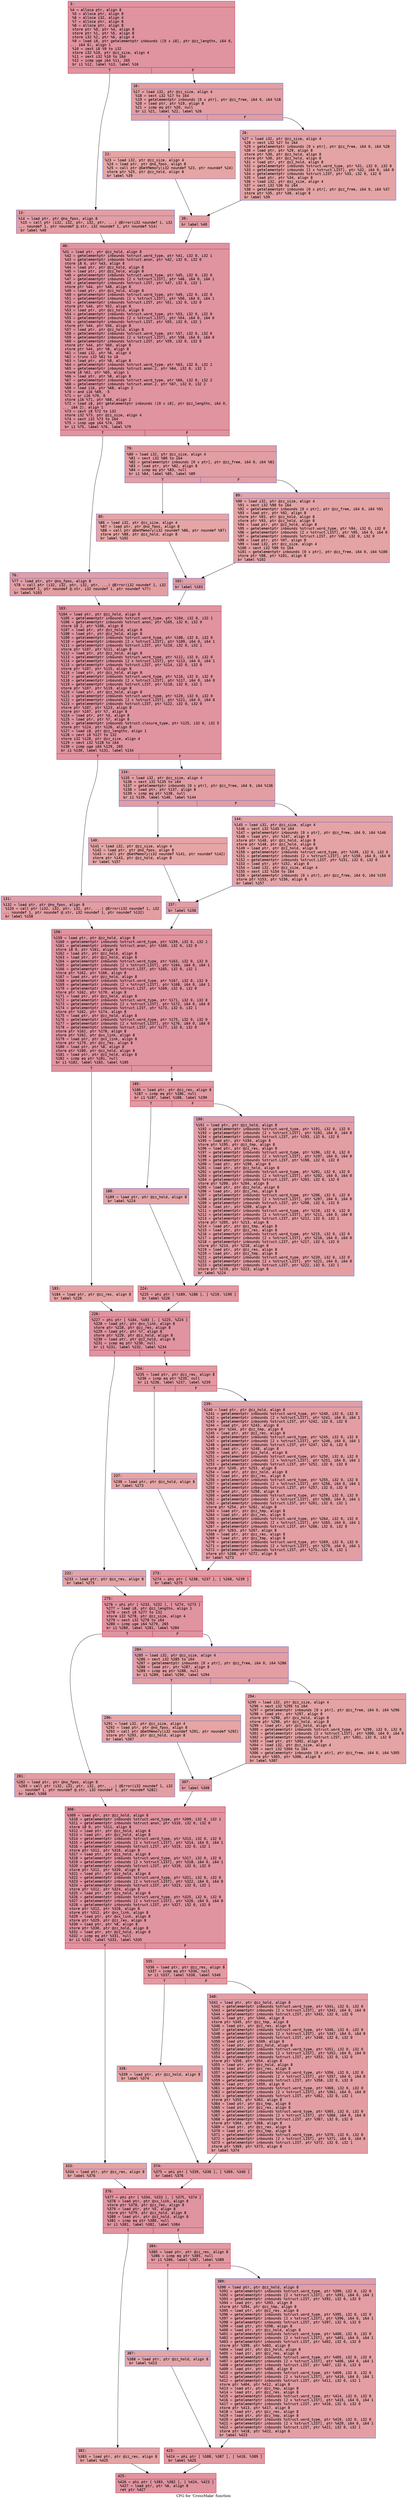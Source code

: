 digraph "CFG for 'CrossMake' function" {
	label="CFG for 'CrossMake' function";

	Node0x600001ffe440 [shape=record,color="#b70d28ff", style=filled, fillcolor="#b70d2870" fontname="Courier",label="{3:\l|  %4 = alloca ptr, align 8\l  %5 = alloca ptr, align 8\l  %6 = alloca i32, align 4\l  %7 = alloca ptr, align 8\l  %8 = alloca ptr, align 8\l  store ptr %0, ptr %4, align 8\l  store ptr %1, ptr %5, align 8\l  store i32 %2, ptr %6, align 4\l  %9 = load i8, ptr getelementptr inbounds ([0 x i8], ptr @zz_lengths, i64 0,\l... i64 6), align 1\l  %10 = zext i8 %9 to i32\l  store i32 %10, ptr @zz_size, align 4\l  %11 = sext i32 %10 to i64\l  %12 = icmp uge i64 %11, 265\l  br i1 %12, label %13, label %16\l|{<s0>T|<s1>F}}"];
	Node0x600001ffe440:s0 -> Node0x600001ffe5d0[tooltip="3 -> 13\nProbability 50.00%" ];
	Node0x600001ffe440:s1 -> Node0x600001ffe620[tooltip="3 -> 16\nProbability 50.00%" ];
	Node0x600001ffe5d0 [shape=record,color="#3d50c3ff", style=filled, fillcolor="#be242e70" fontname="Courier",label="{13:\l|  %14 = load ptr, ptr @no_fpos, align 8\l  %15 = call ptr (i32, i32, ptr, i32, ptr, ...) @Error(i32 noundef 1, i32\l... noundef 1, ptr noundef @.str, i32 noundef 1, ptr noundef %14)\l  br label %40\l}"];
	Node0x600001ffe5d0 -> Node0x600001ffe760[tooltip="13 -> 40\nProbability 100.00%" ];
	Node0x600001ffe620 [shape=record,color="#3d50c3ff", style=filled, fillcolor="#be242e70" fontname="Courier",label="{16:\l|  %17 = load i32, ptr @zz_size, align 4\l  %18 = sext i32 %17 to i64\l  %19 = getelementptr inbounds [0 x ptr], ptr @zz_free, i64 0, i64 %18\l  %20 = load ptr, ptr %19, align 8\l  %21 = icmp eq ptr %20, null\l  br i1 %21, label %22, label %26\l|{<s0>T|<s1>F}}"];
	Node0x600001ffe620:s0 -> Node0x600001ffe670[tooltip="16 -> 22\nProbability 37.50%" ];
	Node0x600001ffe620:s1 -> Node0x600001ffe6c0[tooltip="16 -> 26\nProbability 62.50%" ];
	Node0x600001ffe670 [shape=record,color="#3d50c3ff", style=filled, fillcolor="#c5333470" fontname="Courier",label="{22:\l|  %23 = load i32, ptr @zz_size, align 4\l  %24 = load ptr, ptr @no_fpos, align 8\l  %25 = call ptr @GetMemory(i32 noundef %23, ptr noundef %24)\l  store ptr %25, ptr @zz_hold, align 8\l  br label %39\l}"];
	Node0x600001ffe670 -> Node0x600001ffe710[tooltip="22 -> 39\nProbability 100.00%" ];
	Node0x600001ffe6c0 [shape=record,color="#3d50c3ff", style=filled, fillcolor="#c32e3170" fontname="Courier",label="{26:\l|  %27 = load i32, ptr @zz_size, align 4\l  %28 = sext i32 %27 to i64\l  %29 = getelementptr inbounds [0 x ptr], ptr @zz_free, i64 0, i64 %28\l  %30 = load ptr, ptr %29, align 8\l  store ptr %30, ptr @zz_hold, align 8\l  store ptr %30, ptr @zz_hold, align 8\l  %31 = load ptr, ptr @zz_hold, align 8\l  %32 = getelementptr inbounds %struct.word_type, ptr %31, i32 0, i32 0\l  %33 = getelementptr inbounds [2 x %struct.LIST], ptr %32, i64 0, i64 0\l  %34 = getelementptr inbounds %struct.LIST, ptr %33, i32 0, i32 0\l  %35 = load ptr, ptr %34, align 8\l  %36 = load i32, ptr @zz_size, align 4\l  %37 = sext i32 %36 to i64\l  %38 = getelementptr inbounds [0 x ptr], ptr @zz_free, i64 0, i64 %37\l  store ptr %35, ptr %38, align 8\l  br label %39\l}"];
	Node0x600001ffe6c0 -> Node0x600001ffe710[tooltip="26 -> 39\nProbability 100.00%" ];
	Node0x600001ffe710 [shape=record,color="#3d50c3ff", style=filled, fillcolor="#be242e70" fontname="Courier",label="{39:\l|  br label %40\l}"];
	Node0x600001ffe710 -> Node0x600001ffe760[tooltip="39 -> 40\nProbability 100.00%" ];
	Node0x600001ffe760 [shape=record,color="#b70d28ff", style=filled, fillcolor="#b70d2870" fontname="Courier",label="{40:\l|  %41 = load ptr, ptr @zz_hold, align 8\l  %42 = getelementptr inbounds %struct.word_type, ptr %41, i32 0, i32 1\l  %43 = getelementptr inbounds %struct.anon, ptr %42, i32 0, i32 0\l  store i8 6, ptr %43, align 8\l  %44 = load ptr, ptr @zz_hold, align 8\l  %45 = load ptr, ptr @zz_hold, align 8\l  %46 = getelementptr inbounds %struct.word_type, ptr %45, i32 0, i32 0\l  %47 = getelementptr inbounds [2 x %struct.LIST], ptr %46, i64 0, i64 1\l  %48 = getelementptr inbounds %struct.LIST, ptr %47, i32 0, i32 1\l  store ptr %44, ptr %48, align 8\l  %49 = load ptr, ptr @zz_hold, align 8\l  %50 = getelementptr inbounds %struct.word_type, ptr %49, i32 0, i32 0\l  %51 = getelementptr inbounds [2 x %struct.LIST], ptr %50, i64 0, i64 1\l  %52 = getelementptr inbounds %struct.LIST, ptr %51, i32 0, i32 0\l  store ptr %44, ptr %52, align 8\l  %53 = load ptr, ptr @zz_hold, align 8\l  %54 = getelementptr inbounds %struct.word_type, ptr %53, i32 0, i32 0\l  %55 = getelementptr inbounds [2 x %struct.LIST], ptr %54, i64 0, i64 0\l  %56 = getelementptr inbounds %struct.LIST, ptr %55, i32 0, i32 1\l  store ptr %44, ptr %56, align 8\l  %57 = load ptr, ptr @zz_hold, align 8\l  %58 = getelementptr inbounds %struct.word_type, ptr %57, i32 0, i32 0\l  %59 = getelementptr inbounds [2 x %struct.LIST], ptr %58, i64 0, i64 0\l  %60 = getelementptr inbounds %struct.LIST, ptr %59, i32 0, i32 0\l  store ptr %44, ptr %60, align 8\l  store ptr %44, ptr %8, align 8\l  %61 = load i32, ptr %6, align 4\l  %62 = trunc i32 %61 to i8\l  %63 = load ptr, ptr %8, align 8\l  %64 = getelementptr inbounds %struct.word_type, ptr %63, i32 0, i32 2\l  %65 = getelementptr inbounds %struct.anon.2, ptr %64, i32 0, i32 1\l  store i8 %62, ptr %65, align 1\l  %66 = load ptr, ptr %8, align 8\l  %67 = getelementptr inbounds %struct.word_type, ptr %66, i32 0, i32 2\l  %68 = getelementptr inbounds %struct.anon.2, ptr %67, i32 0, i32 2\l  %69 = load i16, ptr %68, align 2\l  %70 = and i16 %69, -5\l  %71 = or i16 %70, 0\l  store i16 %71, ptr %68, align 2\l  %72 = load i8, ptr getelementptr inbounds ([0 x i8], ptr @zz_lengths, i64 0,\l... i64 2), align 1\l  %73 = zext i8 %72 to i32\l  store i32 %73, ptr @zz_size, align 4\l  %74 = sext i32 %73 to i64\l  %75 = icmp uge i64 %74, 265\l  br i1 %75, label %76, label %79\l|{<s0>T|<s1>F}}"];
	Node0x600001ffe760:s0 -> Node0x600001ffe7b0[tooltip="40 -> 76\nProbability 50.00%" ];
	Node0x600001ffe760:s1 -> Node0x600001ffe800[tooltip="40 -> 79\nProbability 50.00%" ];
	Node0x600001ffe7b0 [shape=record,color="#3d50c3ff", style=filled, fillcolor="#be242e70" fontname="Courier",label="{76:\l|  %77 = load ptr, ptr @no_fpos, align 8\l  %78 = call ptr (i32, i32, ptr, i32, ptr, ...) @Error(i32 noundef 1, i32\l... noundef 1, ptr noundef @.str, i32 noundef 1, ptr noundef %77)\l  br label %103\l}"];
	Node0x600001ffe7b0 -> Node0x600001ffe940[tooltip="76 -> 103\nProbability 100.00%" ];
	Node0x600001ffe800 [shape=record,color="#3d50c3ff", style=filled, fillcolor="#be242e70" fontname="Courier",label="{79:\l|  %80 = load i32, ptr @zz_size, align 4\l  %81 = sext i32 %80 to i64\l  %82 = getelementptr inbounds [0 x ptr], ptr @zz_free, i64 0, i64 %81\l  %83 = load ptr, ptr %82, align 8\l  %84 = icmp eq ptr %83, null\l  br i1 %84, label %85, label %89\l|{<s0>T|<s1>F}}"];
	Node0x600001ffe800:s0 -> Node0x600001ffe850[tooltip="79 -> 85\nProbability 37.50%" ];
	Node0x600001ffe800:s1 -> Node0x600001ffe8a0[tooltip="79 -> 89\nProbability 62.50%" ];
	Node0x600001ffe850 [shape=record,color="#3d50c3ff", style=filled, fillcolor="#c5333470" fontname="Courier",label="{85:\l|  %86 = load i32, ptr @zz_size, align 4\l  %87 = load ptr, ptr @no_fpos, align 8\l  %88 = call ptr @GetMemory(i32 noundef %86, ptr noundef %87)\l  store ptr %88, ptr @zz_hold, align 8\l  br label %102\l}"];
	Node0x600001ffe850 -> Node0x600001ffe8f0[tooltip="85 -> 102\nProbability 100.00%" ];
	Node0x600001ffe8a0 [shape=record,color="#3d50c3ff", style=filled, fillcolor="#c32e3170" fontname="Courier",label="{89:\l|  %90 = load i32, ptr @zz_size, align 4\l  %91 = sext i32 %90 to i64\l  %92 = getelementptr inbounds [0 x ptr], ptr @zz_free, i64 0, i64 %91\l  %93 = load ptr, ptr %92, align 8\l  store ptr %93, ptr @zz_hold, align 8\l  store ptr %93, ptr @zz_hold, align 8\l  %94 = load ptr, ptr @zz_hold, align 8\l  %95 = getelementptr inbounds %struct.word_type, ptr %94, i32 0, i32 0\l  %96 = getelementptr inbounds [2 x %struct.LIST], ptr %95, i64 0, i64 0\l  %97 = getelementptr inbounds %struct.LIST, ptr %96, i32 0, i32 0\l  %98 = load ptr, ptr %97, align 8\l  %99 = load i32, ptr @zz_size, align 4\l  %100 = sext i32 %99 to i64\l  %101 = getelementptr inbounds [0 x ptr], ptr @zz_free, i64 0, i64 %100\l  store ptr %98, ptr %101, align 8\l  br label %102\l}"];
	Node0x600001ffe8a0 -> Node0x600001ffe8f0[tooltip="89 -> 102\nProbability 100.00%" ];
	Node0x600001ffe8f0 [shape=record,color="#3d50c3ff", style=filled, fillcolor="#be242e70" fontname="Courier",label="{102:\l|  br label %103\l}"];
	Node0x600001ffe8f0 -> Node0x600001ffe940[tooltip="102 -> 103\nProbability 100.00%" ];
	Node0x600001ffe940 [shape=record,color="#b70d28ff", style=filled, fillcolor="#b70d2870" fontname="Courier",label="{103:\l|  %104 = load ptr, ptr @zz_hold, align 8\l  %105 = getelementptr inbounds %struct.word_type, ptr %104, i32 0, i32 1\l  %106 = getelementptr inbounds %struct.anon, ptr %105, i32 0, i32 0\l  store i8 2, ptr %106, align 8\l  %107 = load ptr, ptr @zz_hold, align 8\l  %108 = load ptr, ptr @zz_hold, align 8\l  %109 = getelementptr inbounds %struct.word_type, ptr %108, i32 0, i32 0\l  %110 = getelementptr inbounds [2 x %struct.LIST], ptr %109, i64 0, i64 1\l  %111 = getelementptr inbounds %struct.LIST, ptr %110, i32 0, i32 1\l  store ptr %107, ptr %111, align 8\l  %112 = load ptr, ptr @zz_hold, align 8\l  %113 = getelementptr inbounds %struct.word_type, ptr %112, i32 0, i32 0\l  %114 = getelementptr inbounds [2 x %struct.LIST], ptr %113, i64 0, i64 1\l  %115 = getelementptr inbounds %struct.LIST, ptr %114, i32 0, i32 0\l  store ptr %107, ptr %115, align 8\l  %116 = load ptr, ptr @zz_hold, align 8\l  %117 = getelementptr inbounds %struct.word_type, ptr %116, i32 0, i32 0\l  %118 = getelementptr inbounds [2 x %struct.LIST], ptr %117, i64 0, i64 0\l  %119 = getelementptr inbounds %struct.LIST, ptr %118, i32 0, i32 1\l  store ptr %107, ptr %119, align 8\l  %120 = load ptr, ptr @zz_hold, align 8\l  %121 = getelementptr inbounds %struct.word_type, ptr %120, i32 0, i32 0\l  %122 = getelementptr inbounds [2 x %struct.LIST], ptr %121, i64 0, i64 0\l  %123 = getelementptr inbounds %struct.LIST, ptr %122, i32 0, i32 0\l  store ptr %107, ptr %123, align 8\l  store ptr %107, ptr %7, align 8\l  %124 = load ptr, ptr %4, align 8\l  %125 = load ptr, ptr %7, align 8\l  %126 = getelementptr inbounds %struct.closure_type, ptr %125, i32 0, i32 5\l  store ptr %124, ptr %126, align 8\l  %127 = load i8, ptr @zz_lengths, align 1\l  %128 = zext i8 %127 to i32\l  store i32 %128, ptr @zz_size, align 4\l  %129 = sext i32 %128 to i64\l  %130 = icmp uge i64 %129, 265\l  br i1 %130, label %131, label %134\l|{<s0>T|<s1>F}}"];
	Node0x600001ffe940:s0 -> Node0x600001ffe990[tooltip="103 -> 131\nProbability 50.00%" ];
	Node0x600001ffe940:s1 -> Node0x600001ffe9e0[tooltip="103 -> 134\nProbability 50.00%" ];
	Node0x600001ffe990 [shape=record,color="#3d50c3ff", style=filled, fillcolor="#be242e70" fontname="Courier",label="{131:\l|  %132 = load ptr, ptr @no_fpos, align 8\l  %133 = call ptr (i32, i32, ptr, i32, ptr, ...) @Error(i32 noundef 1, i32\l... noundef 1, ptr noundef @.str, i32 noundef 1, ptr noundef %132)\l  br label %158\l}"];
	Node0x600001ffe990 -> Node0x600001ffeb20[tooltip="131 -> 158\nProbability 100.00%" ];
	Node0x600001ffe9e0 [shape=record,color="#3d50c3ff", style=filled, fillcolor="#be242e70" fontname="Courier",label="{134:\l|  %135 = load i32, ptr @zz_size, align 4\l  %136 = sext i32 %135 to i64\l  %137 = getelementptr inbounds [0 x ptr], ptr @zz_free, i64 0, i64 %136\l  %138 = load ptr, ptr %137, align 8\l  %139 = icmp eq ptr %138, null\l  br i1 %139, label %140, label %144\l|{<s0>T|<s1>F}}"];
	Node0x600001ffe9e0:s0 -> Node0x600001ffea30[tooltip="134 -> 140\nProbability 37.50%" ];
	Node0x600001ffe9e0:s1 -> Node0x600001ffea80[tooltip="134 -> 144\nProbability 62.50%" ];
	Node0x600001ffea30 [shape=record,color="#3d50c3ff", style=filled, fillcolor="#c5333470" fontname="Courier",label="{140:\l|  %141 = load i32, ptr @zz_size, align 4\l  %142 = load ptr, ptr @no_fpos, align 8\l  %143 = call ptr @GetMemory(i32 noundef %141, ptr noundef %142)\l  store ptr %143, ptr @zz_hold, align 8\l  br label %157\l}"];
	Node0x600001ffea30 -> Node0x600001ffead0[tooltip="140 -> 157\nProbability 100.00%" ];
	Node0x600001ffea80 [shape=record,color="#3d50c3ff", style=filled, fillcolor="#c32e3170" fontname="Courier",label="{144:\l|  %145 = load i32, ptr @zz_size, align 4\l  %146 = sext i32 %145 to i64\l  %147 = getelementptr inbounds [0 x ptr], ptr @zz_free, i64 0, i64 %146\l  %148 = load ptr, ptr %147, align 8\l  store ptr %148, ptr @zz_hold, align 8\l  store ptr %148, ptr @zz_hold, align 8\l  %149 = load ptr, ptr @zz_hold, align 8\l  %150 = getelementptr inbounds %struct.word_type, ptr %149, i32 0, i32 0\l  %151 = getelementptr inbounds [2 x %struct.LIST], ptr %150, i64 0, i64 0\l  %152 = getelementptr inbounds %struct.LIST, ptr %151, i32 0, i32 0\l  %153 = load ptr, ptr %152, align 8\l  %154 = load i32, ptr @zz_size, align 4\l  %155 = sext i32 %154 to i64\l  %156 = getelementptr inbounds [0 x ptr], ptr @zz_free, i64 0, i64 %155\l  store ptr %153, ptr %156, align 8\l  br label %157\l}"];
	Node0x600001ffea80 -> Node0x600001ffead0[tooltip="144 -> 157\nProbability 100.00%" ];
	Node0x600001ffead0 [shape=record,color="#3d50c3ff", style=filled, fillcolor="#be242e70" fontname="Courier",label="{157:\l|  br label %158\l}"];
	Node0x600001ffead0 -> Node0x600001ffeb20[tooltip="157 -> 158\nProbability 100.00%" ];
	Node0x600001ffeb20 [shape=record,color="#b70d28ff", style=filled, fillcolor="#b70d2870" fontname="Courier",label="{158:\l|  %159 = load ptr, ptr @zz_hold, align 8\l  %160 = getelementptr inbounds %struct.word_type, ptr %159, i32 0, i32 1\l  %161 = getelementptr inbounds %struct.anon, ptr %160, i32 0, i32 0\l  store i8 0, ptr %161, align 8\l  %162 = load ptr, ptr @zz_hold, align 8\l  %163 = load ptr, ptr @zz_hold, align 8\l  %164 = getelementptr inbounds %struct.word_type, ptr %163, i32 0, i32 0\l  %165 = getelementptr inbounds [2 x %struct.LIST], ptr %164, i64 0, i64 1\l  %166 = getelementptr inbounds %struct.LIST, ptr %165, i32 0, i32 1\l  store ptr %162, ptr %166, align 8\l  %167 = load ptr, ptr @zz_hold, align 8\l  %168 = getelementptr inbounds %struct.word_type, ptr %167, i32 0, i32 0\l  %169 = getelementptr inbounds [2 x %struct.LIST], ptr %168, i64 0, i64 1\l  %170 = getelementptr inbounds %struct.LIST, ptr %169, i32 0, i32 0\l  store ptr %162, ptr %170, align 8\l  %171 = load ptr, ptr @zz_hold, align 8\l  %172 = getelementptr inbounds %struct.word_type, ptr %171, i32 0, i32 0\l  %173 = getelementptr inbounds [2 x %struct.LIST], ptr %172, i64 0, i64 0\l  %174 = getelementptr inbounds %struct.LIST, ptr %173, i32 0, i32 1\l  store ptr %162, ptr %174, align 8\l  %175 = load ptr, ptr @zz_hold, align 8\l  %176 = getelementptr inbounds %struct.word_type, ptr %175, i32 0, i32 0\l  %177 = getelementptr inbounds [2 x %struct.LIST], ptr %176, i64 0, i64 0\l  %178 = getelementptr inbounds %struct.LIST, ptr %177, i32 0, i32 0\l  store ptr %162, ptr %178, align 8\l  store ptr %162, ptr @xx_link, align 8\l  %179 = load ptr, ptr @xx_link, align 8\l  store ptr %179, ptr @zz_res, align 8\l  %180 = load ptr, ptr %8, align 8\l  store ptr %180, ptr @zz_hold, align 8\l  %181 = load ptr, ptr @zz_hold, align 8\l  %182 = icmp eq ptr %181, null\l  br i1 %182, label %183, label %185\l|{<s0>T|<s1>F}}"];
	Node0x600001ffeb20:s0 -> Node0x600001ffeb70[tooltip="158 -> 183\nProbability 37.50%" ];
	Node0x600001ffeb20:s1 -> Node0x600001ffebc0[tooltip="158 -> 185\nProbability 62.50%" ];
	Node0x600001ffeb70 [shape=record,color="#3d50c3ff", style=filled, fillcolor="#c32e3170" fontname="Courier",label="{183:\l|  %184 = load ptr, ptr @zz_res, align 8\l  br label %226\l}"];
	Node0x600001ffeb70 -> Node0x600001ffed00[tooltip="183 -> 226\nProbability 100.00%" ];
	Node0x600001ffebc0 [shape=record,color="#b70d28ff", style=filled, fillcolor="#bb1b2c70" fontname="Courier",label="{185:\l|  %186 = load ptr, ptr @zz_res, align 8\l  %187 = icmp eq ptr %186, null\l  br i1 %187, label %188, label %190\l|{<s0>T|<s1>F}}"];
	Node0x600001ffebc0:s0 -> Node0x600001ffec10[tooltip="185 -> 188\nProbability 37.50%" ];
	Node0x600001ffebc0:s1 -> Node0x600001ffec60[tooltip="185 -> 190\nProbability 62.50%" ];
	Node0x600001ffec10 [shape=record,color="#3d50c3ff", style=filled, fillcolor="#c5333470" fontname="Courier",label="{188:\l|  %189 = load ptr, ptr @zz_hold, align 8\l  br label %224\l}"];
	Node0x600001ffec10 -> Node0x600001ffecb0[tooltip="188 -> 224\nProbability 100.00%" ];
	Node0x600001ffec60 [shape=record,color="#3d50c3ff", style=filled, fillcolor="#be242e70" fontname="Courier",label="{190:\l|  %191 = load ptr, ptr @zz_hold, align 8\l  %192 = getelementptr inbounds %struct.word_type, ptr %191, i32 0, i32 0\l  %193 = getelementptr inbounds [2 x %struct.LIST], ptr %192, i64 0, i64 0\l  %194 = getelementptr inbounds %struct.LIST, ptr %193, i32 0, i32 0\l  %195 = load ptr, ptr %194, align 8\l  store ptr %195, ptr @zz_tmp, align 8\l  %196 = load ptr, ptr @zz_res, align 8\l  %197 = getelementptr inbounds %struct.word_type, ptr %196, i32 0, i32 0\l  %198 = getelementptr inbounds [2 x %struct.LIST], ptr %197, i64 0, i64 0\l  %199 = getelementptr inbounds %struct.LIST, ptr %198, i32 0, i32 0\l  %200 = load ptr, ptr %199, align 8\l  %201 = load ptr, ptr @zz_hold, align 8\l  %202 = getelementptr inbounds %struct.word_type, ptr %201, i32 0, i32 0\l  %203 = getelementptr inbounds [2 x %struct.LIST], ptr %202, i64 0, i64 0\l  %204 = getelementptr inbounds %struct.LIST, ptr %203, i32 0, i32 0\l  store ptr %200, ptr %204, align 8\l  %205 = load ptr, ptr @zz_hold, align 8\l  %206 = load ptr, ptr @zz_res, align 8\l  %207 = getelementptr inbounds %struct.word_type, ptr %206, i32 0, i32 0\l  %208 = getelementptr inbounds [2 x %struct.LIST], ptr %207, i64 0, i64 0\l  %209 = getelementptr inbounds %struct.LIST, ptr %208, i32 0, i32 0\l  %210 = load ptr, ptr %209, align 8\l  %211 = getelementptr inbounds %struct.word_type, ptr %210, i32 0, i32 0\l  %212 = getelementptr inbounds [2 x %struct.LIST], ptr %211, i64 0, i64 0\l  %213 = getelementptr inbounds %struct.LIST, ptr %212, i32 0, i32 1\l  store ptr %205, ptr %213, align 8\l  %214 = load ptr, ptr @zz_tmp, align 8\l  %215 = load ptr, ptr @zz_res, align 8\l  %216 = getelementptr inbounds %struct.word_type, ptr %215, i32 0, i32 0\l  %217 = getelementptr inbounds [2 x %struct.LIST], ptr %216, i64 0, i64 0\l  %218 = getelementptr inbounds %struct.LIST, ptr %217, i32 0, i32 0\l  store ptr %214, ptr %218, align 8\l  %219 = load ptr, ptr @zz_res, align 8\l  %220 = load ptr, ptr @zz_tmp, align 8\l  %221 = getelementptr inbounds %struct.word_type, ptr %220, i32 0, i32 0\l  %222 = getelementptr inbounds [2 x %struct.LIST], ptr %221, i64 0, i64 0\l  %223 = getelementptr inbounds %struct.LIST, ptr %222, i32 0, i32 1\l  store ptr %219, ptr %223, align 8\l  br label %224\l}"];
	Node0x600001ffec60 -> Node0x600001ffecb0[tooltip="190 -> 224\nProbability 100.00%" ];
	Node0x600001ffecb0 [shape=record,color="#b70d28ff", style=filled, fillcolor="#bb1b2c70" fontname="Courier",label="{224:\l|  %225 = phi ptr [ %189, %188 ], [ %219, %190 ]\l  br label %226\l}"];
	Node0x600001ffecb0 -> Node0x600001ffed00[tooltip="224 -> 226\nProbability 100.00%" ];
	Node0x600001ffed00 [shape=record,color="#b70d28ff", style=filled, fillcolor="#b70d2870" fontname="Courier",label="{226:\l|  %227 = phi ptr [ %184, %183 ], [ %225, %224 ]\l  %228 = load ptr, ptr @xx_link, align 8\l  store ptr %228, ptr @zz_res, align 8\l  %229 = load ptr, ptr %7, align 8\l  store ptr %229, ptr @zz_hold, align 8\l  %230 = load ptr, ptr @zz_hold, align 8\l  %231 = icmp eq ptr %230, null\l  br i1 %231, label %232, label %234\l|{<s0>T|<s1>F}}"];
	Node0x600001ffed00:s0 -> Node0x600001ffed50[tooltip="226 -> 232\nProbability 37.50%" ];
	Node0x600001ffed00:s1 -> Node0x600001ffeda0[tooltip="226 -> 234\nProbability 62.50%" ];
	Node0x600001ffed50 [shape=record,color="#3d50c3ff", style=filled, fillcolor="#c32e3170" fontname="Courier",label="{232:\l|  %233 = load ptr, ptr @zz_res, align 8\l  br label %275\l}"];
	Node0x600001ffed50 -> Node0x600001ffeee0[tooltip="232 -> 275\nProbability 100.00%" ];
	Node0x600001ffeda0 [shape=record,color="#b70d28ff", style=filled, fillcolor="#bb1b2c70" fontname="Courier",label="{234:\l|  %235 = load ptr, ptr @zz_res, align 8\l  %236 = icmp eq ptr %235, null\l  br i1 %236, label %237, label %239\l|{<s0>T|<s1>F}}"];
	Node0x600001ffeda0:s0 -> Node0x600001ffedf0[tooltip="234 -> 237\nProbability 37.50%" ];
	Node0x600001ffeda0:s1 -> Node0x600001ffee40[tooltip="234 -> 239\nProbability 62.50%" ];
	Node0x600001ffedf0 [shape=record,color="#3d50c3ff", style=filled, fillcolor="#c5333470" fontname="Courier",label="{237:\l|  %238 = load ptr, ptr @zz_hold, align 8\l  br label %273\l}"];
	Node0x600001ffedf0 -> Node0x600001ffee90[tooltip="237 -> 273\nProbability 100.00%" ];
	Node0x600001ffee40 [shape=record,color="#3d50c3ff", style=filled, fillcolor="#be242e70" fontname="Courier",label="{239:\l|  %240 = load ptr, ptr @zz_hold, align 8\l  %241 = getelementptr inbounds %struct.word_type, ptr %240, i32 0, i32 0\l  %242 = getelementptr inbounds [2 x %struct.LIST], ptr %241, i64 0, i64 1\l  %243 = getelementptr inbounds %struct.LIST, ptr %242, i32 0, i32 0\l  %244 = load ptr, ptr %243, align 8\l  store ptr %244, ptr @zz_tmp, align 8\l  %245 = load ptr, ptr @zz_res, align 8\l  %246 = getelementptr inbounds %struct.word_type, ptr %245, i32 0, i32 0\l  %247 = getelementptr inbounds [2 x %struct.LIST], ptr %246, i64 0, i64 1\l  %248 = getelementptr inbounds %struct.LIST, ptr %247, i32 0, i32 0\l  %249 = load ptr, ptr %248, align 8\l  %250 = load ptr, ptr @zz_hold, align 8\l  %251 = getelementptr inbounds %struct.word_type, ptr %250, i32 0, i32 0\l  %252 = getelementptr inbounds [2 x %struct.LIST], ptr %251, i64 0, i64 1\l  %253 = getelementptr inbounds %struct.LIST, ptr %252, i32 0, i32 0\l  store ptr %249, ptr %253, align 8\l  %254 = load ptr, ptr @zz_hold, align 8\l  %255 = load ptr, ptr @zz_res, align 8\l  %256 = getelementptr inbounds %struct.word_type, ptr %255, i32 0, i32 0\l  %257 = getelementptr inbounds [2 x %struct.LIST], ptr %256, i64 0, i64 1\l  %258 = getelementptr inbounds %struct.LIST, ptr %257, i32 0, i32 0\l  %259 = load ptr, ptr %258, align 8\l  %260 = getelementptr inbounds %struct.word_type, ptr %259, i32 0, i32 0\l  %261 = getelementptr inbounds [2 x %struct.LIST], ptr %260, i64 0, i64 1\l  %262 = getelementptr inbounds %struct.LIST, ptr %261, i32 0, i32 1\l  store ptr %254, ptr %262, align 8\l  %263 = load ptr, ptr @zz_tmp, align 8\l  %264 = load ptr, ptr @zz_res, align 8\l  %265 = getelementptr inbounds %struct.word_type, ptr %264, i32 0, i32 0\l  %266 = getelementptr inbounds [2 x %struct.LIST], ptr %265, i64 0, i64 1\l  %267 = getelementptr inbounds %struct.LIST, ptr %266, i32 0, i32 0\l  store ptr %263, ptr %267, align 8\l  %268 = load ptr, ptr @zz_res, align 8\l  %269 = load ptr, ptr @zz_tmp, align 8\l  %270 = getelementptr inbounds %struct.word_type, ptr %269, i32 0, i32 0\l  %271 = getelementptr inbounds [2 x %struct.LIST], ptr %270, i64 0, i64 1\l  %272 = getelementptr inbounds %struct.LIST, ptr %271, i32 0, i32 1\l  store ptr %268, ptr %272, align 8\l  br label %273\l}"];
	Node0x600001ffee40 -> Node0x600001ffee90[tooltip="239 -> 273\nProbability 100.00%" ];
	Node0x600001ffee90 [shape=record,color="#b70d28ff", style=filled, fillcolor="#bb1b2c70" fontname="Courier",label="{273:\l|  %274 = phi ptr [ %238, %237 ], [ %268, %239 ]\l  br label %275\l}"];
	Node0x600001ffee90 -> Node0x600001ffeee0[tooltip="273 -> 275\nProbability 100.00%" ];
	Node0x600001ffeee0 [shape=record,color="#b70d28ff", style=filled, fillcolor="#b70d2870" fontname="Courier",label="{275:\l|  %276 = phi ptr [ %233, %232 ], [ %274, %273 ]\l  %277 = load i8, ptr @zz_lengths, align 1\l  %278 = zext i8 %277 to i32\l  store i32 %278, ptr @zz_size, align 4\l  %279 = sext i32 %278 to i64\l  %280 = icmp uge i64 %279, 265\l  br i1 %280, label %281, label %284\l|{<s0>T|<s1>F}}"];
	Node0x600001ffeee0:s0 -> Node0x600001ffef30[tooltip="275 -> 281\nProbability 50.00%" ];
	Node0x600001ffeee0:s1 -> Node0x600001ffef80[tooltip="275 -> 284\nProbability 50.00%" ];
	Node0x600001ffef30 [shape=record,color="#3d50c3ff", style=filled, fillcolor="#be242e70" fontname="Courier",label="{281:\l|  %282 = load ptr, ptr @no_fpos, align 8\l  %283 = call ptr (i32, i32, ptr, i32, ptr, ...) @Error(i32 noundef 1, i32\l... noundef 1, ptr noundef @.str, i32 noundef 1, ptr noundef %282)\l  br label %308\l}"];
	Node0x600001ffef30 -> Node0x600001fff0c0[tooltip="281 -> 308\nProbability 100.00%" ];
	Node0x600001ffef80 [shape=record,color="#3d50c3ff", style=filled, fillcolor="#be242e70" fontname="Courier",label="{284:\l|  %285 = load i32, ptr @zz_size, align 4\l  %286 = sext i32 %285 to i64\l  %287 = getelementptr inbounds [0 x ptr], ptr @zz_free, i64 0, i64 %286\l  %288 = load ptr, ptr %287, align 8\l  %289 = icmp eq ptr %288, null\l  br i1 %289, label %290, label %294\l|{<s0>T|<s1>F}}"];
	Node0x600001ffef80:s0 -> Node0x600001ffefd0[tooltip="284 -> 290\nProbability 37.50%" ];
	Node0x600001ffef80:s1 -> Node0x600001fff020[tooltip="284 -> 294\nProbability 62.50%" ];
	Node0x600001ffefd0 [shape=record,color="#3d50c3ff", style=filled, fillcolor="#c5333470" fontname="Courier",label="{290:\l|  %291 = load i32, ptr @zz_size, align 4\l  %292 = load ptr, ptr @no_fpos, align 8\l  %293 = call ptr @GetMemory(i32 noundef %291, ptr noundef %292)\l  store ptr %293, ptr @zz_hold, align 8\l  br label %307\l}"];
	Node0x600001ffefd0 -> Node0x600001fff070[tooltip="290 -> 307\nProbability 100.00%" ];
	Node0x600001fff020 [shape=record,color="#3d50c3ff", style=filled, fillcolor="#c32e3170" fontname="Courier",label="{294:\l|  %295 = load i32, ptr @zz_size, align 4\l  %296 = sext i32 %295 to i64\l  %297 = getelementptr inbounds [0 x ptr], ptr @zz_free, i64 0, i64 %296\l  %298 = load ptr, ptr %297, align 8\l  store ptr %298, ptr @zz_hold, align 8\l  store ptr %298, ptr @zz_hold, align 8\l  %299 = load ptr, ptr @zz_hold, align 8\l  %300 = getelementptr inbounds %struct.word_type, ptr %299, i32 0, i32 0\l  %301 = getelementptr inbounds [2 x %struct.LIST], ptr %300, i64 0, i64 0\l  %302 = getelementptr inbounds %struct.LIST, ptr %301, i32 0, i32 0\l  %303 = load ptr, ptr %302, align 8\l  %304 = load i32, ptr @zz_size, align 4\l  %305 = sext i32 %304 to i64\l  %306 = getelementptr inbounds [0 x ptr], ptr @zz_free, i64 0, i64 %305\l  store ptr %303, ptr %306, align 8\l  br label %307\l}"];
	Node0x600001fff020 -> Node0x600001fff070[tooltip="294 -> 307\nProbability 100.00%" ];
	Node0x600001fff070 [shape=record,color="#3d50c3ff", style=filled, fillcolor="#be242e70" fontname="Courier",label="{307:\l|  br label %308\l}"];
	Node0x600001fff070 -> Node0x600001fff0c0[tooltip="307 -> 308\nProbability 100.00%" ];
	Node0x600001fff0c0 [shape=record,color="#b70d28ff", style=filled, fillcolor="#b70d2870" fontname="Courier",label="{308:\l|  %309 = load ptr, ptr @zz_hold, align 8\l  %310 = getelementptr inbounds %struct.word_type, ptr %309, i32 0, i32 1\l  %311 = getelementptr inbounds %struct.anon, ptr %310, i32 0, i32 0\l  store i8 0, ptr %311, align 8\l  %312 = load ptr, ptr @zz_hold, align 8\l  %313 = load ptr, ptr @zz_hold, align 8\l  %314 = getelementptr inbounds %struct.word_type, ptr %313, i32 0, i32 0\l  %315 = getelementptr inbounds [2 x %struct.LIST], ptr %314, i64 0, i64 1\l  %316 = getelementptr inbounds %struct.LIST, ptr %315, i32 0, i32 1\l  store ptr %312, ptr %316, align 8\l  %317 = load ptr, ptr @zz_hold, align 8\l  %318 = getelementptr inbounds %struct.word_type, ptr %317, i32 0, i32 0\l  %319 = getelementptr inbounds [2 x %struct.LIST], ptr %318, i64 0, i64 1\l  %320 = getelementptr inbounds %struct.LIST, ptr %319, i32 0, i32 0\l  store ptr %312, ptr %320, align 8\l  %321 = load ptr, ptr @zz_hold, align 8\l  %322 = getelementptr inbounds %struct.word_type, ptr %321, i32 0, i32 0\l  %323 = getelementptr inbounds [2 x %struct.LIST], ptr %322, i64 0, i64 0\l  %324 = getelementptr inbounds %struct.LIST, ptr %323, i32 0, i32 1\l  store ptr %312, ptr %324, align 8\l  %325 = load ptr, ptr @zz_hold, align 8\l  %326 = getelementptr inbounds %struct.word_type, ptr %325, i32 0, i32 0\l  %327 = getelementptr inbounds [2 x %struct.LIST], ptr %326, i64 0, i64 0\l  %328 = getelementptr inbounds %struct.LIST, ptr %327, i32 0, i32 0\l  store ptr %312, ptr %328, align 8\l  store ptr %312, ptr @xx_link, align 8\l  %329 = load ptr, ptr @xx_link, align 8\l  store ptr %329, ptr @zz_res, align 8\l  %330 = load ptr, ptr %8, align 8\l  store ptr %330, ptr @zz_hold, align 8\l  %331 = load ptr, ptr @zz_hold, align 8\l  %332 = icmp eq ptr %331, null\l  br i1 %332, label %333, label %335\l|{<s0>T|<s1>F}}"];
	Node0x600001fff0c0:s0 -> Node0x600001fff110[tooltip="308 -> 333\nProbability 37.50%" ];
	Node0x600001fff0c0:s1 -> Node0x600001fff160[tooltip="308 -> 335\nProbability 62.50%" ];
	Node0x600001fff110 [shape=record,color="#3d50c3ff", style=filled, fillcolor="#c32e3170" fontname="Courier",label="{333:\l|  %334 = load ptr, ptr @zz_res, align 8\l  br label %376\l}"];
	Node0x600001fff110 -> Node0x600001fff2a0[tooltip="333 -> 376\nProbability 100.00%" ];
	Node0x600001fff160 [shape=record,color="#b70d28ff", style=filled, fillcolor="#bb1b2c70" fontname="Courier",label="{335:\l|  %336 = load ptr, ptr @zz_res, align 8\l  %337 = icmp eq ptr %336, null\l  br i1 %337, label %338, label %340\l|{<s0>T|<s1>F}}"];
	Node0x600001fff160:s0 -> Node0x600001fff1b0[tooltip="335 -> 338\nProbability 37.50%" ];
	Node0x600001fff160:s1 -> Node0x600001fff200[tooltip="335 -> 340\nProbability 62.50%" ];
	Node0x600001fff1b0 [shape=record,color="#3d50c3ff", style=filled, fillcolor="#c5333470" fontname="Courier",label="{338:\l|  %339 = load ptr, ptr @zz_hold, align 8\l  br label %374\l}"];
	Node0x600001fff1b0 -> Node0x600001fff250[tooltip="338 -> 374\nProbability 100.00%" ];
	Node0x600001fff200 [shape=record,color="#3d50c3ff", style=filled, fillcolor="#be242e70" fontname="Courier",label="{340:\l|  %341 = load ptr, ptr @zz_hold, align 8\l  %342 = getelementptr inbounds %struct.word_type, ptr %341, i32 0, i32 0\l  %343 = getelementptr inbounds [2 x %struct.LIST], ptr %342, i64 0, i64 0\l  %344 = getelementptr inbounds %struct.LIST, ptr %343, i32 0, i32 0\l  %345 = load ptr, ptr %344, align 8\l  store ptr %345, ptr @zz_tmp, align 8\l  %346 = load ptr, ptr @zz_res, align 8\l  %347 = getelementptr inbounds %struct.word_type, ptr %346, i32 0, i32 0\l  %348 = getelementptr inbounds [2 x %struct.LIST], ptr %347, i64 0, i64 0\l  %349 = getelementptr inbounds %struct.LIST, ptr %348, i32 0, i32 0\l  %350 = load ptr, ptr %349, align 8\l  %351 = load ptr, ptr @zz_hold, align 8\l  %352 = getelementptr inbounds %struct.word_type, ptr %351, i32 0, i32 0\l  %353 = getelementptr inbounds [2 x %struct.LIST], ptr %352, i64 0, i64 0\l  %354 = getelementptr inbounds %struct.LIST, ptr %353, i32 0, i32 0\l  store ptr %350, ptr %354, align 8\l  %355 = load ptr, ptr @zz_hold, align 8\l  %356 = load ptr, ptr @zz_res, align 8\l  %357 = getelementptr inbounds %struct.word_type, ptr %356, i32 0, i32 0\l  %358 = getelementptr inbounds [2 x %struct.LIST], ptr %357, i64 0, i64 0\l  %359 = getelementptr inbounds %struct.LIST, ptr %358, i32 0, i32 0\l  %360 = load ptr, ptr %359, align 8\l  %361 = getelementptr inbounds %struct.word_type, ptr %360, i32 0, i32 0\l  %362 = getelementptr inbounds [2 x %struct.LIST], ptr %361, i64 0, i64 0\l  %363 = getelementptr inbounds %struct.LIST, ptr %362, i32 0, i32 1\l  store ptr %355, ptr %363, align 8\l  %364 = load ptr, ptr @zz_tmp, align 8\l  %365 = load ptr, ptr @zz_res, align 8\l  %366 = getelementptr inbounds %struct.word_type, ptr %365, i32 0, i32 0\l  %367 = getelementptr inbounds [2 x %struct.LIST], ptr %366, i64 0, i64 0\l  %368 = getelementptr inbounds %struct.LIST, ptr %367, i32 0, i32 0\l  store ptr %364, ptr %368, align 8\l  %369 = load ptr, ptr @zz_res, align 8\l  %370 = load ptr, ptr @zz_tmp, align 8\l  %371 = getelementptr inbounds %struct.word_type, ptr %370, i32 0, i32 0\l  %372 = getelementptr inbounds [2 x %struct.LIST], ptr %371, i64 0, i64 0\l  %373 = getelementptr inbounds %struct.LIST, ptr %372, i32 0, i32 1\l  store ptr %369, ptr %373, align 8\l  br label %374\l}"];
	Node0x600001fff200 -> Node0x600001fff250[tooltip="340 -> 374\nProbability 100.00%" ];
	Node0x600001fff250 [shape=record,color="#b70d28ff", style=filled, fillcolor="#bb1b2c70" fontname="Courier",label="{374:\l|  %375 = phi ptr [ %339, %338 ], [ %369, %340 ]\l  br label %376\l}"];
	Node0x600001fff250 -> Node0x600001fff2a0[tooltip="374 -> 376\nProbability 100.00%" ];
	Node0x600001fff2a0 [shape=record,color="#b70d28ff", style=filled, fillcolor="#b70d2870" fontname="Courier",label="{376:\l|  %377 = phi ptr [ %334, %333 ], [ %375, %374 ]\l  %378 = load ptr, ptr @xx_link, align 8\l  store ptr %378, ptr @zz_res, align 8\l  %379 = load ptr, ptr %5, align 8\l  store ptr %379, ptr @zz_hold, align 8\l  %380 = load ptr, ptr @zz_hold, align 8\l  %381 = icmp eq ptr %380, null\l  br i1 %381, label %382, label %384\l|{<s0>T|<s1>F}}"];
	Node0x600001fff2a0:s0 -> Node0x600001fff2f0[tooltip="376 -> 382\nProbability 37.50%" ];
	Node0x600001fff2a0:s1 -> Node0x600001fff340[tooltip="376 -> 384\nProbability 62.50%" ];
	Node0x600001fff2f0 [shape=record,color="#3d50c3ff", style=filled, fillcolor="#c32e3170" fontname="Courier",label="{382:\l|  %383 = load ptr, ptr @zz_res, align 8\l  br label %425\l}"];
	Node0x600001fff2f0 -> Node0x600001fff480[tooltip="382 -> 425\nProbability 100.00%" ];
	Node0x600001fff340 [shape=record,color="#b70d28ff", style=filled, fillcolor="#bb1b2c70" fontname="Courier",label="{384:\l|  %385 = load ptr, ptr @zz_res, align 8\l  %386 = icmp eq ptr %385, null\l  br i1 %386, label %387, label %389\l|{<s0>T|<s1>F}}"];
	Node0x600001fff340:s0 -> Node0x600001fff390[tooltip="384 -> 387\nProbability 37.50%" ];
	Node0x600001fff340:s1 -> Node0x600001fff3e0[tooltip="384 -> 389\nProbability 62.50%" ];
	Node0x600001fff390 [shape=record,color="#3d50c3ff", style=filled, fillcolor="#c5333470" fontname="Courier",label="{387:\l|  %388 = load ptr, ptr @zz_hold, align 8\l  br label %423\l}"];
	Node0x600001fff390 -> Node0x600001fff430[tooltip="387 -> 423\nProbability 100.00%" ];
	Node0x600001fff3e0 [shape=record,color="#3d50c3ff", style=filled, fillcolor="#be242e70" fontname="Courier",label="{389:\l|  %390 = load ptr, ptr @zz_hold, align 8\l  %391 = getelementptr inbounds %struct.word_type, ptr %390, i32 0, i32 0\l  %392 = getelementptr inbounds [2 x %struct.LIST], ptr %391, i64 0, i64 1\l  %393 = getelementptr inbounds %struct.LIST, ptr %392, i32 0, i32 0\l  %394 = load ptr, ptr %393, align 8\l  store ptr %394, ptr @zz_tmp, align 8\l  %395 = load ptr, ptr @zz_res, align 8\l  %396 = getelementptr inbounds %struct.word_type, ptr %395, i32 0, i32 0\l  %397 = getelementptr inbounds [2 x %struct.LIST], ptr %396, i64 0, i64 1\l  %398 = getelementptr inbounds %struct.LIST, ptr %397, i32 0, i32 0\l  %399 = load ptr, ptr %398, align 8\l  %400 = load ptr, ptr @zz_hold, align 8\l  %401 = getelementptr inbounds %struct.word_type, ptr %400, i32 0, i32 0\l  %402 = getelementptr inbounds [2 x %struct.LIST], ptr %401, i64 0, i64 1\l  %403 = getelementptr inbounds %struct.LIST, ptr %402, i32 0, i32 0\l  store ptr %399, ptr %403, align 8\l  %404 = load ptr, ptr @zz_hold, align 8\l  %405 = load ptr, ptr @zz_res, align 8\l  %406 = getelementptr inbounds %struct.word_type, ptr %405, i32 0, i32 0\l  %407 = getelementptr inbounds [2 x %struct.LIST], ptr %406, i64 0, i64 1\l  %408 = getelementptr inbounds %struct.LIST, ptr %407, i32 0, i32 0\l  %409 = load ptr, ptr %408, align 8\l  %410 = getelementptr inbounds %struct.word_type, ptr %409, i32 0, i32 0\l  %411 = getelementptr inbounds [2 x %struct.LIST], ptr %410, i64 0, i64 1\l  %412 = getelementptr inbounds %struct.LIST, ptr %411, i32 0, i32 1\l  store ptr %404, ptr %412, align 8\l  %413 = load ptr, ptr @zz_tmp, align 8\l  %414 = load ptr, ptr @zz_res, align 8\l  %415 = getelementptr inbounds %struct.word_type, ptr %414, i32 0, i32 0\l  %416 = getelementptr inbounds [2 x %struct.LIST], ptr %415, i64 0, i64 1\l  %417 = getelementptr inbounds %struct.LIST, ptr %416, i32 0, i32 0\l  store ptr %413, ptr %417, align 8\l  %418 = load ptr, ptr @zz_res, align 8\l  %419 = load ptr, ptr @zz_tmp, align 8\l  %420 = getelementptr inbounds %struct.word_type, ptr %419, i32 0, i32 0\l  %421 = getelementptr inbounds [2 x %struct.LIST], ptr %420, i64 0, i64 1\l  %422 = getelementptr inbounds %struct.LIST, ptr %421, i32 0, i32 1\l  store ptr %418, ptr %422, align 8\l  br label %423\l}"];
	Node0x600001fff3e0 -> Node0x600001fff430[tooltip="389 -> 423\nProbability 100.00%" ];
	Node0x600001fff430 [shape=record,color="#b70d28ff", style=filled, fillcolor="#bb1b2c70" fontname="Courier",label="{423:\l|  %424 = phi ptr [ %388, %387 ], [ %418, %389 ]\l  br label %425\l}"];
	Node0x600001fff430 -> Node0x600001fff480[tooltip="423 -> 425\nProbability 100.00%" ];
	Node0x600001fff480 [shape=record,color="#b70d28ff", style=filled, fillcolor="#b70d2870" fontname="Courier",label="{425:\l|  %426 = phi ptr [ %383, %382 ], [ %424, %423 ]\l  %427 = load ptr, ptr %8, align 8\l  ret ptr %427\l}"];
}
